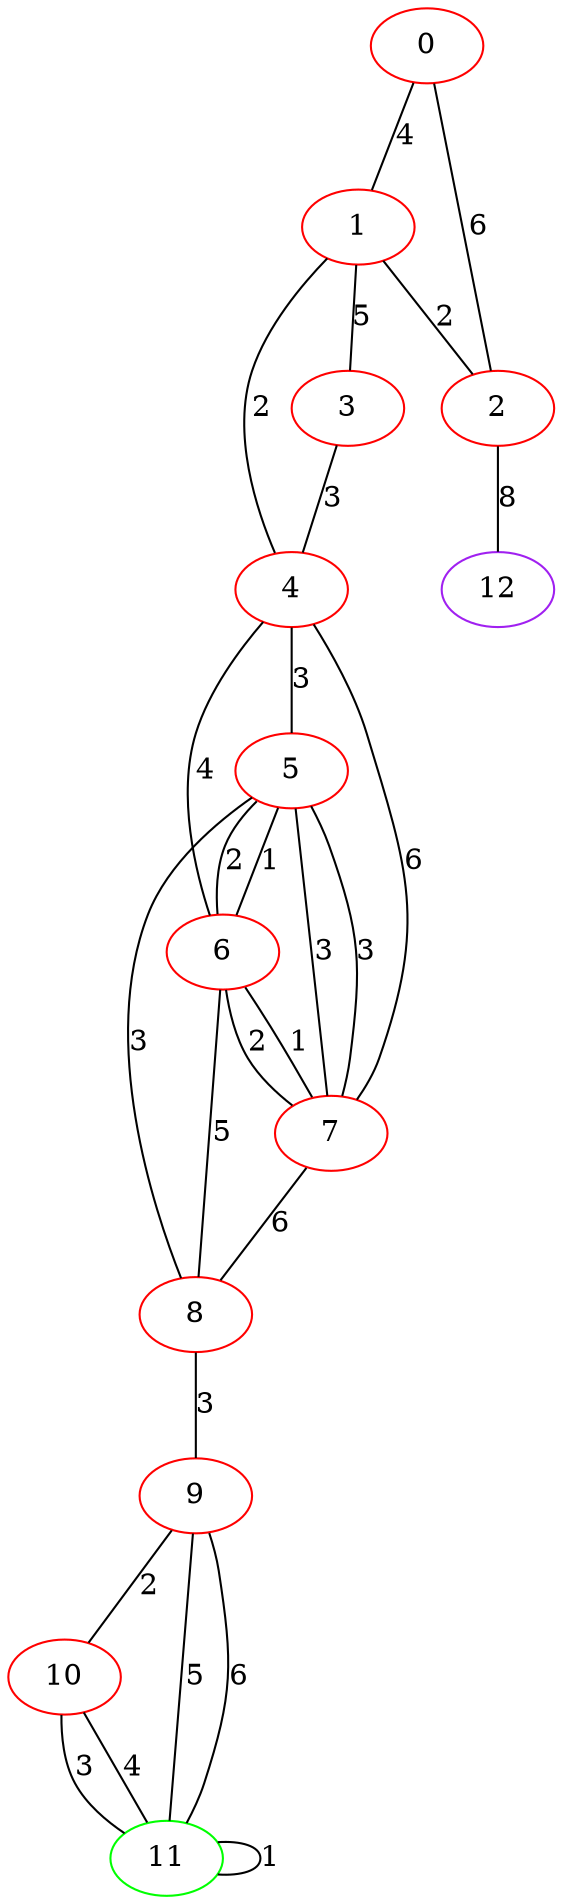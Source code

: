 graph "" {
0 [color=red, weight=1];
1 [color=red, weight=1];
2 [color=red, weight=1];
3 [color=red, weight=1];
4 [color=red, weight=1];
5 [color=red, weight=1];
6 [color=red, weight=1];
7 [color=red, weight=1];
8 [color=red, weight=1];
9 [color=red, weight=1];
10 [color=red, weight=1];
11 [color=green, weight=2];
12 [color=purple, weight=4];
0 -- 1  [key=0, label=4];
0 -- 2  [key=0, label=6];
1 -- 2  [key=0, label=2];
1 -- 3  [key=0, label=5];
1 -- 4  [key=0, label=2];
2 -- 12  [key=0, label=8];
3 -- 4  [key=0, label=3];
4 -- 5  [key=0, label=3];
4 -- 6  [key=0, label=4];
4 -- 7  [key=0, label=6];
5 -- 8  [key=0, label=3];
5 -- 6  [key=0, label=2];
5 -- 6  [key=1, label=1];
5 -- 7  [key=0, label=3];
5 -- 7  [key=1, label=3];
6 -- 8  [key=0, label=5];
6 -- 7  [key=0, label=1];
6 -- 7  [key=1, label=2];
7 -- 8  [key=0, label=6];
8 -- 9  [key=0, label=3];
9 -- 10  [key=0, label=2];
9 -- 11  [key=0, label=5];
9 -- 11  [key=1, label=6];
10 -- 11  [key=0, label=3];
10 -- 11  [key=1, label=4];
11 -- 11  [key=0, label=1];
}
